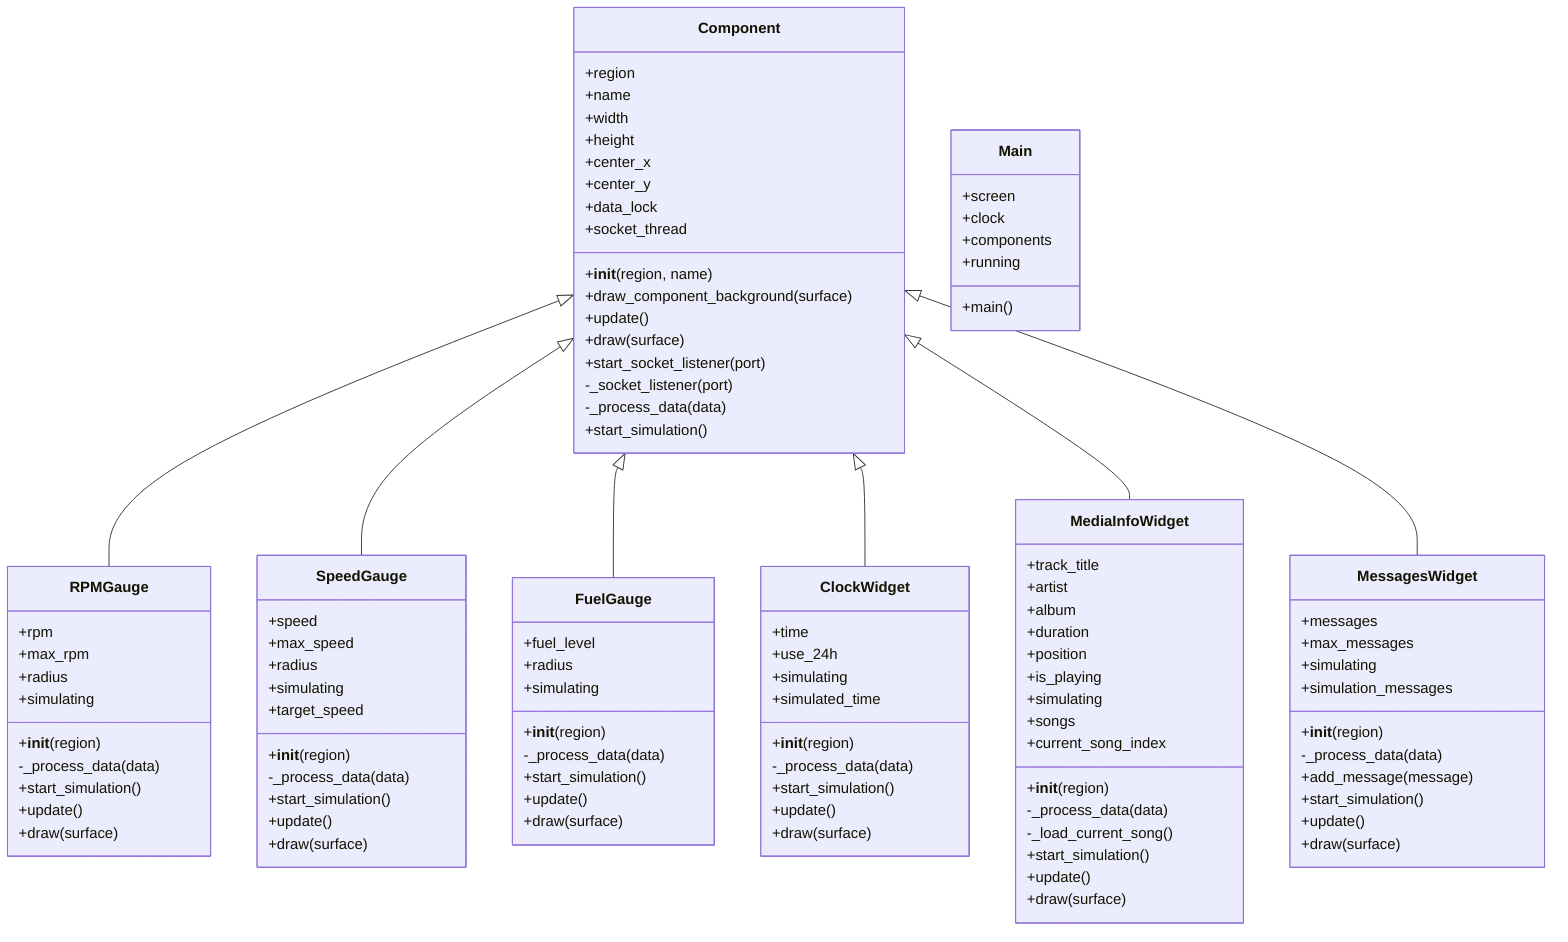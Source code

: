 classDiagram
    Component <|-- RPMGauge
    Component <|-- SpeedGauge
    Component <|-- FuelGauge
    Component <|-- ClockWidget
    Component <|-- MediaInfoWidget
    Component <|-- MessagesWidget
    
    class Component {
        +region
        +name
        +width
        +height
        +center_x
        +center_y
        +data_lock
        +socket_thread
        +__init__(region, name)
        +draw_component_background(surface)
        +update()
        +draw(surface)
        +start_socket_listener(port)
        -_socket_listener(port)
        -_process_data(data)
        +start_simulation()
    }
    
    class RPMGauge {
        +rpm
        +max_rpm
        +radius
        +simulating
        +__init__(region)
        -_process_data(data)
        +start_simulation()
        +update()
        +draw(surface)
    }
    
    class SpeedGauge {
        +speed
        +max_speed
        +radius
        +simulating
        +target_speed
        +__init__(region)
        -_process_data(data)
        +start_simulation()
        +update()
        +draw(surface)
    }
    
    class FuelGauge {
        +fuel_level
        +radius
        +simulating
        +__init__(region)
        -_process_data(data)
        +start_simulation()
        +update()
        +draw(surface)
    }
    
    class ClockWidget {
        +time
        +use_24h
        +simulating
        +simulated_time
        +__init__(region)
        -_process_data(data)
        +start_simulation()
        +update()
        +draw(surface)
    }
    
    class MediaInfoWidget {
        +track_title
        +artist
        +album
        +duration
        +position
        +is_playing
        +simulating
        +songs
        +current_song_index
        +__init__(region)
        -_process_data(data)
        -_load_current_song()
        +start_simulation()
        +update()
        +draw(surface)
    }
    
    class MessagesWidget {
        +messages
        +max_messages
        +simulating
        +simulation_messages
        +__init__(region)
        -_process_data(data)
        +add_message(message)
        +start_simulation()
        +update()
        +draw(surface)
    }
    
    class Main {
        +screen
        +clock
        +components
        +running
        +main()
    }